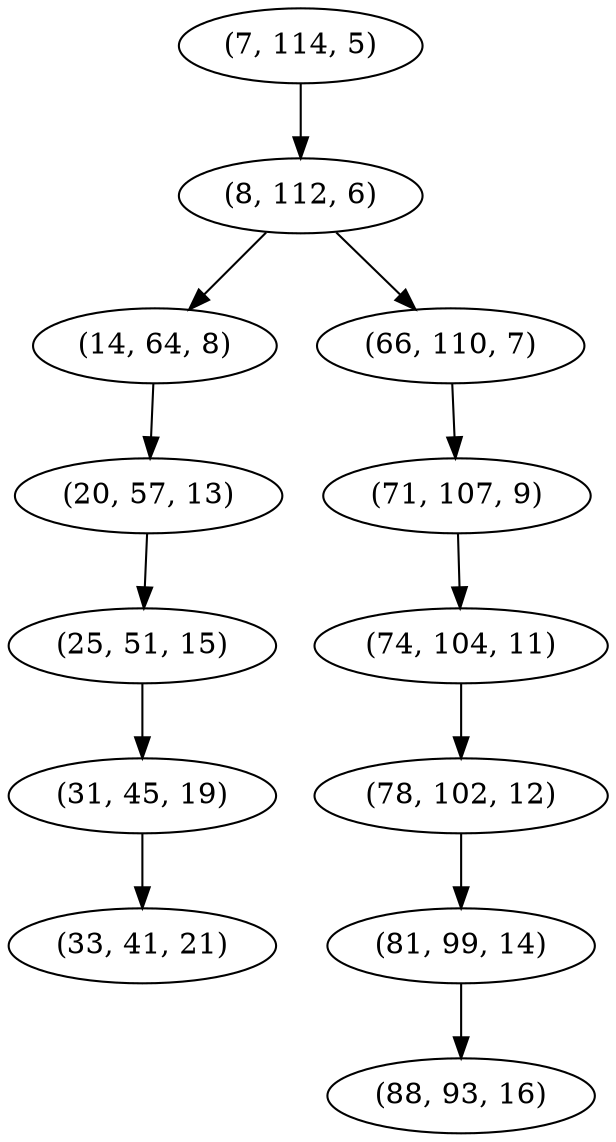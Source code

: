 digraph tree {
    "(7, 114, 5)";
    "(8, 112, 6)";
    "(14, 64, 8)";
    "(20, 57, 13)";
    "(25, 51, 15)";
    "(31, 45, 19)";
    "(33, 41, 21)";
    "(66, 110, 7)";
    "(71, 107, 9)";
    "(74, 104, 11)";
    "(78, 102, 12)";
    "(81, 99, 14)";
    "(88, 93, 16)";
    "(7, 114, 5)" -> "(8, 112, 6)";
    "(8, 112, 6)" -> "(14, 64, 8)";
    "(8, 112, 6)" -> "(66, 110, 7)";
    "(14, 64, 8)" -> "(20, 57, 13)";
    "(20, 57, 13)" -> "(25, 51, 15)";
    "(25, 51, 15)" -> "(31, 45, 19)";
    "(31, 45, 19)" -> "(33, 41, 21)";
    "(66, 110, 7)" -> "(71, 107, 9)";
    "(71, 107, 9)" -> "(74, 104, 11)";
    "(74, 104, 11)" -> "(78, 102, 12)";
    "(78, 102, 12)" -> "(81, 99, 14)";
    "(81, 99, 14)" -> "(88, 93, 16)";
}
